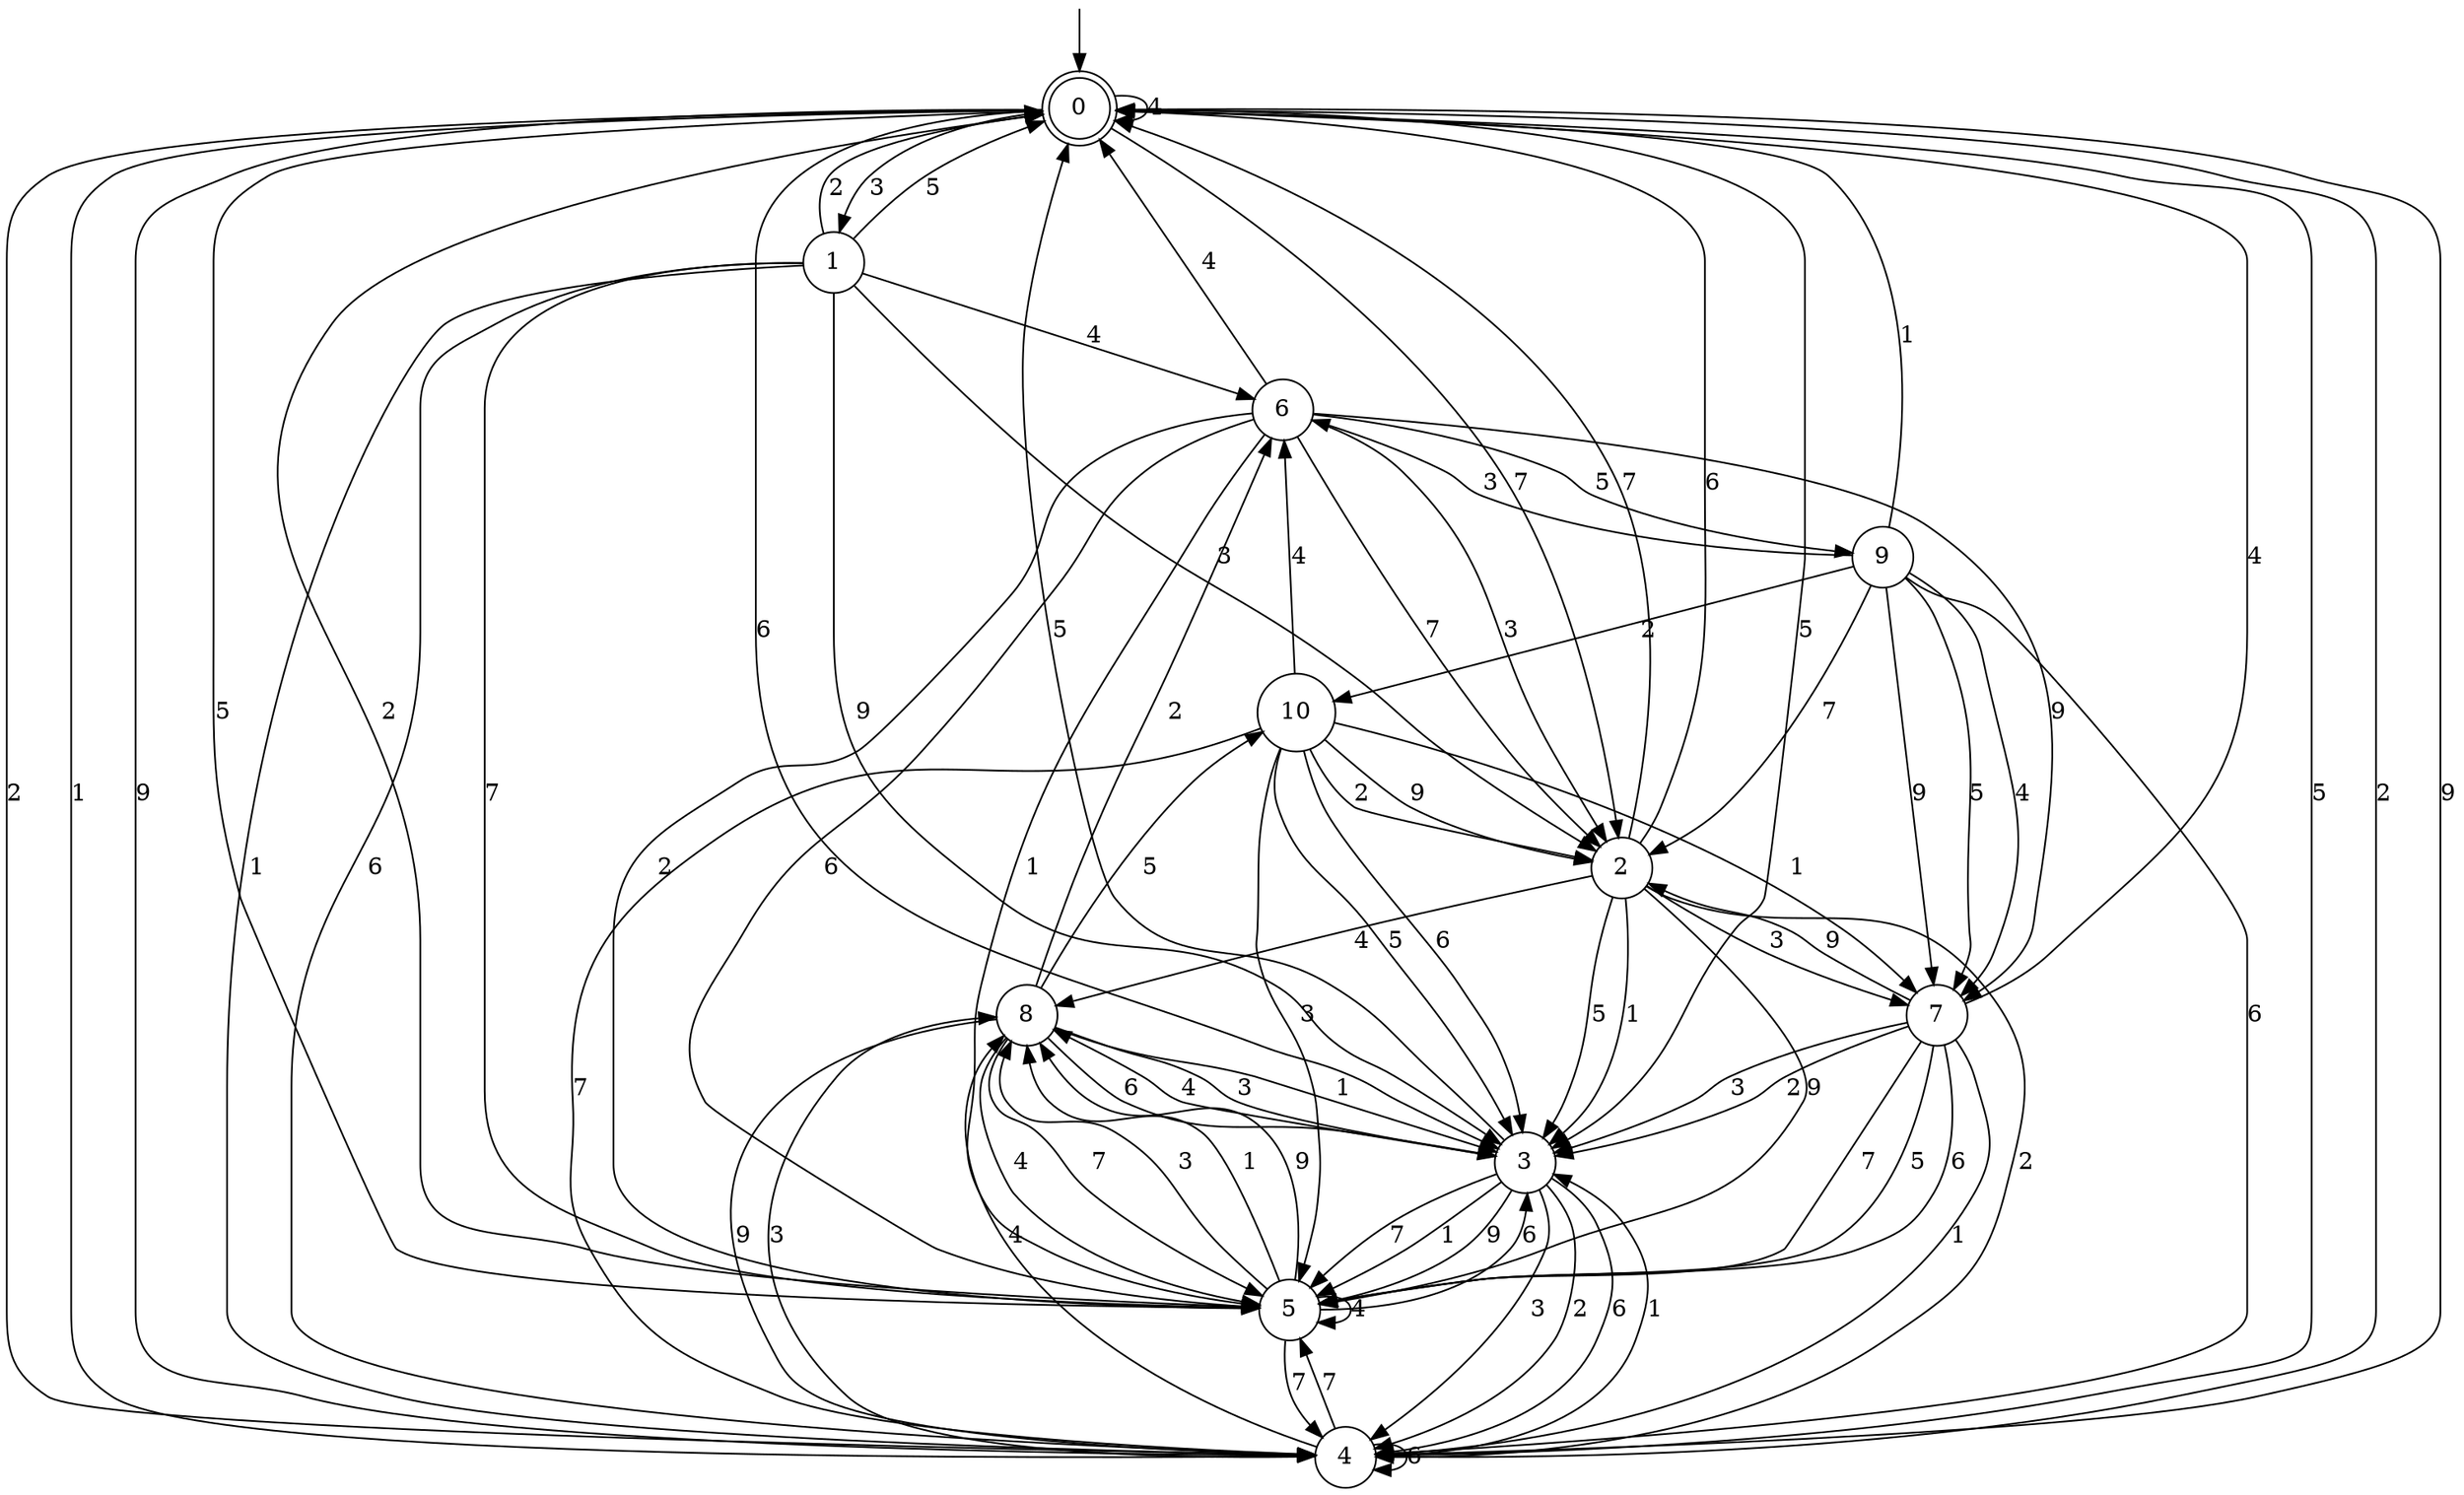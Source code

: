 digraph g {

	s0 [shape="doublecircle" label="0"];
	s1 [shape="circle" label="1"];
	s2 [shape="circle" label="2"];
	s3 [shape="circle" label="3"];
	s4 [shape="circle" label="4"];
	s5 [shape="circle" label="5"];
	s6 [shape="circle" label="6"];
	s7 [shape="circle" label="7"];
	s8 [shape="circle" label="8"];
	s9 [shape="circle" label="9"];
	s10 [shape="circle" label="10"];
	s0 -> s1 [label="3"];
	s0 -> s2 [label="7"];
	s0 -> s3 [label="5"];
	s0 -> s4 [label="2"];
	s0 -> s0 [label="4"];
	s0 -> s3 [label="6"];
	s0 -> s4 [label="1"];
	s0 -> s4 [label="9"];
	s1 -> s2 [label="3"];
	s1 -> s5 [label="7"];
	s1 -> s0 [label="5"];
	s1 -> s0 [label="2"];
	s1 -> s6 [label="4"];
	s1 -> s4 [label="6"];
	s1 -> s4 [label="1"];
	s1 -> s3 [label="9"];
	s2 -> s7 [label="3"];
	s2 -> s0 [label="7"];
	s2 -> s3 [label="5"];
	s2 -> s4 [label="2"];
	s2 -> s8 [label="4"];
	s2 -> s0 [label="6"];
	s2 -> s3 [label="1"];
	s2 -> s5 [label="9"];
	s3 -> s4 [label="3"];
	s3 -> s5 [label="7"];
	s3 -> s0 [label="5"];
	s3 -> s4 [label="2"];
	s3 -> s8 [label="4"];
	s3 -> s4 [label="6"];
	s3 -> s5 [label="1"];
	s3 -> s5 [label="9"];
	s4 -> s8 [label="3"];
	s4 -> s5 [label="7"];
	s4 -> s0 [label="5"];
	s4 -> s0 [label="2"];
	s4 -> s8 [label="4"];
	s4 -> s4 [label="6"];
	s4 -> s3 [label="1"];
	s4 -> s0 [label="9"];
	s5 -> s8 [label="3"];
	s5 -> s4 [label="7"];
	s5 -> s0 [label="5"];
	s5 -> s0 [label="2"];
	s5 -> s5 [label="4"];
	s5 -> s3 [label="6"];
	s5 -> s8 [label="1"];
	s5 -> s8 [label="9"];
	s6 -> s2 [label="3"];
	s6 -> s2 [label="7"];
	s6 -> s9 [label="5"];
	s6 -> s5 [label="2"];
	s6 -> s0 [label="4"];
	s6 -> s5 [label="6"];
	s6 -> s5 [label="1"];
	s6 -> s7 [label="9"];
	s7 -> s3 [label="3"];
	s7 -> s5 [label="7"];
	s7 -> s5 [label="5"];
	s7 -> s3 [label="2"];
	s7 -> s0 [label="4"];
	s7 -> s5 [label="6"];
	s7 -> s4 [label="1"];
	s7 -> s2 [label="9"];
	s8 -> s3 [label="3"];
	s8 -> s5 [label="7"];
	s8 -> s10 [label="5"];
	s8 -> s6 [label="2"];
	s8 -> s5 [label="4"];
	s8 -> s3 [label="6"];
	s8 -> s3 [label="1"];
	s8 -> s4 [label="9"];
	s9 -> s6 [label="3"];
	s9 -> s2 [label="7"];
	s9 -> s7 [label="5"];
	s9 -> s10 [label="2"];
	s9 -> s7 [label="4"];
	s9 -> s4 [label="6"];
	s9 -> s0 [label="1"];
	s9 -> s7 [label="9"];
	s10 -> s5 [label="3"];
	s10 -> s4 [label="7"];
	s10 -> s3 [label="5"];
	s10 -> s2 [label="2"];
	s10 -> s6 [label="4"];
	s10 -> s3 [label="6"];
	s10 -> s7 [label="1"];
	s10 -> s2 [label="9"];

__start0 [label="" shape="none" width="0" height="0"];
__start0 -> s0;

}
